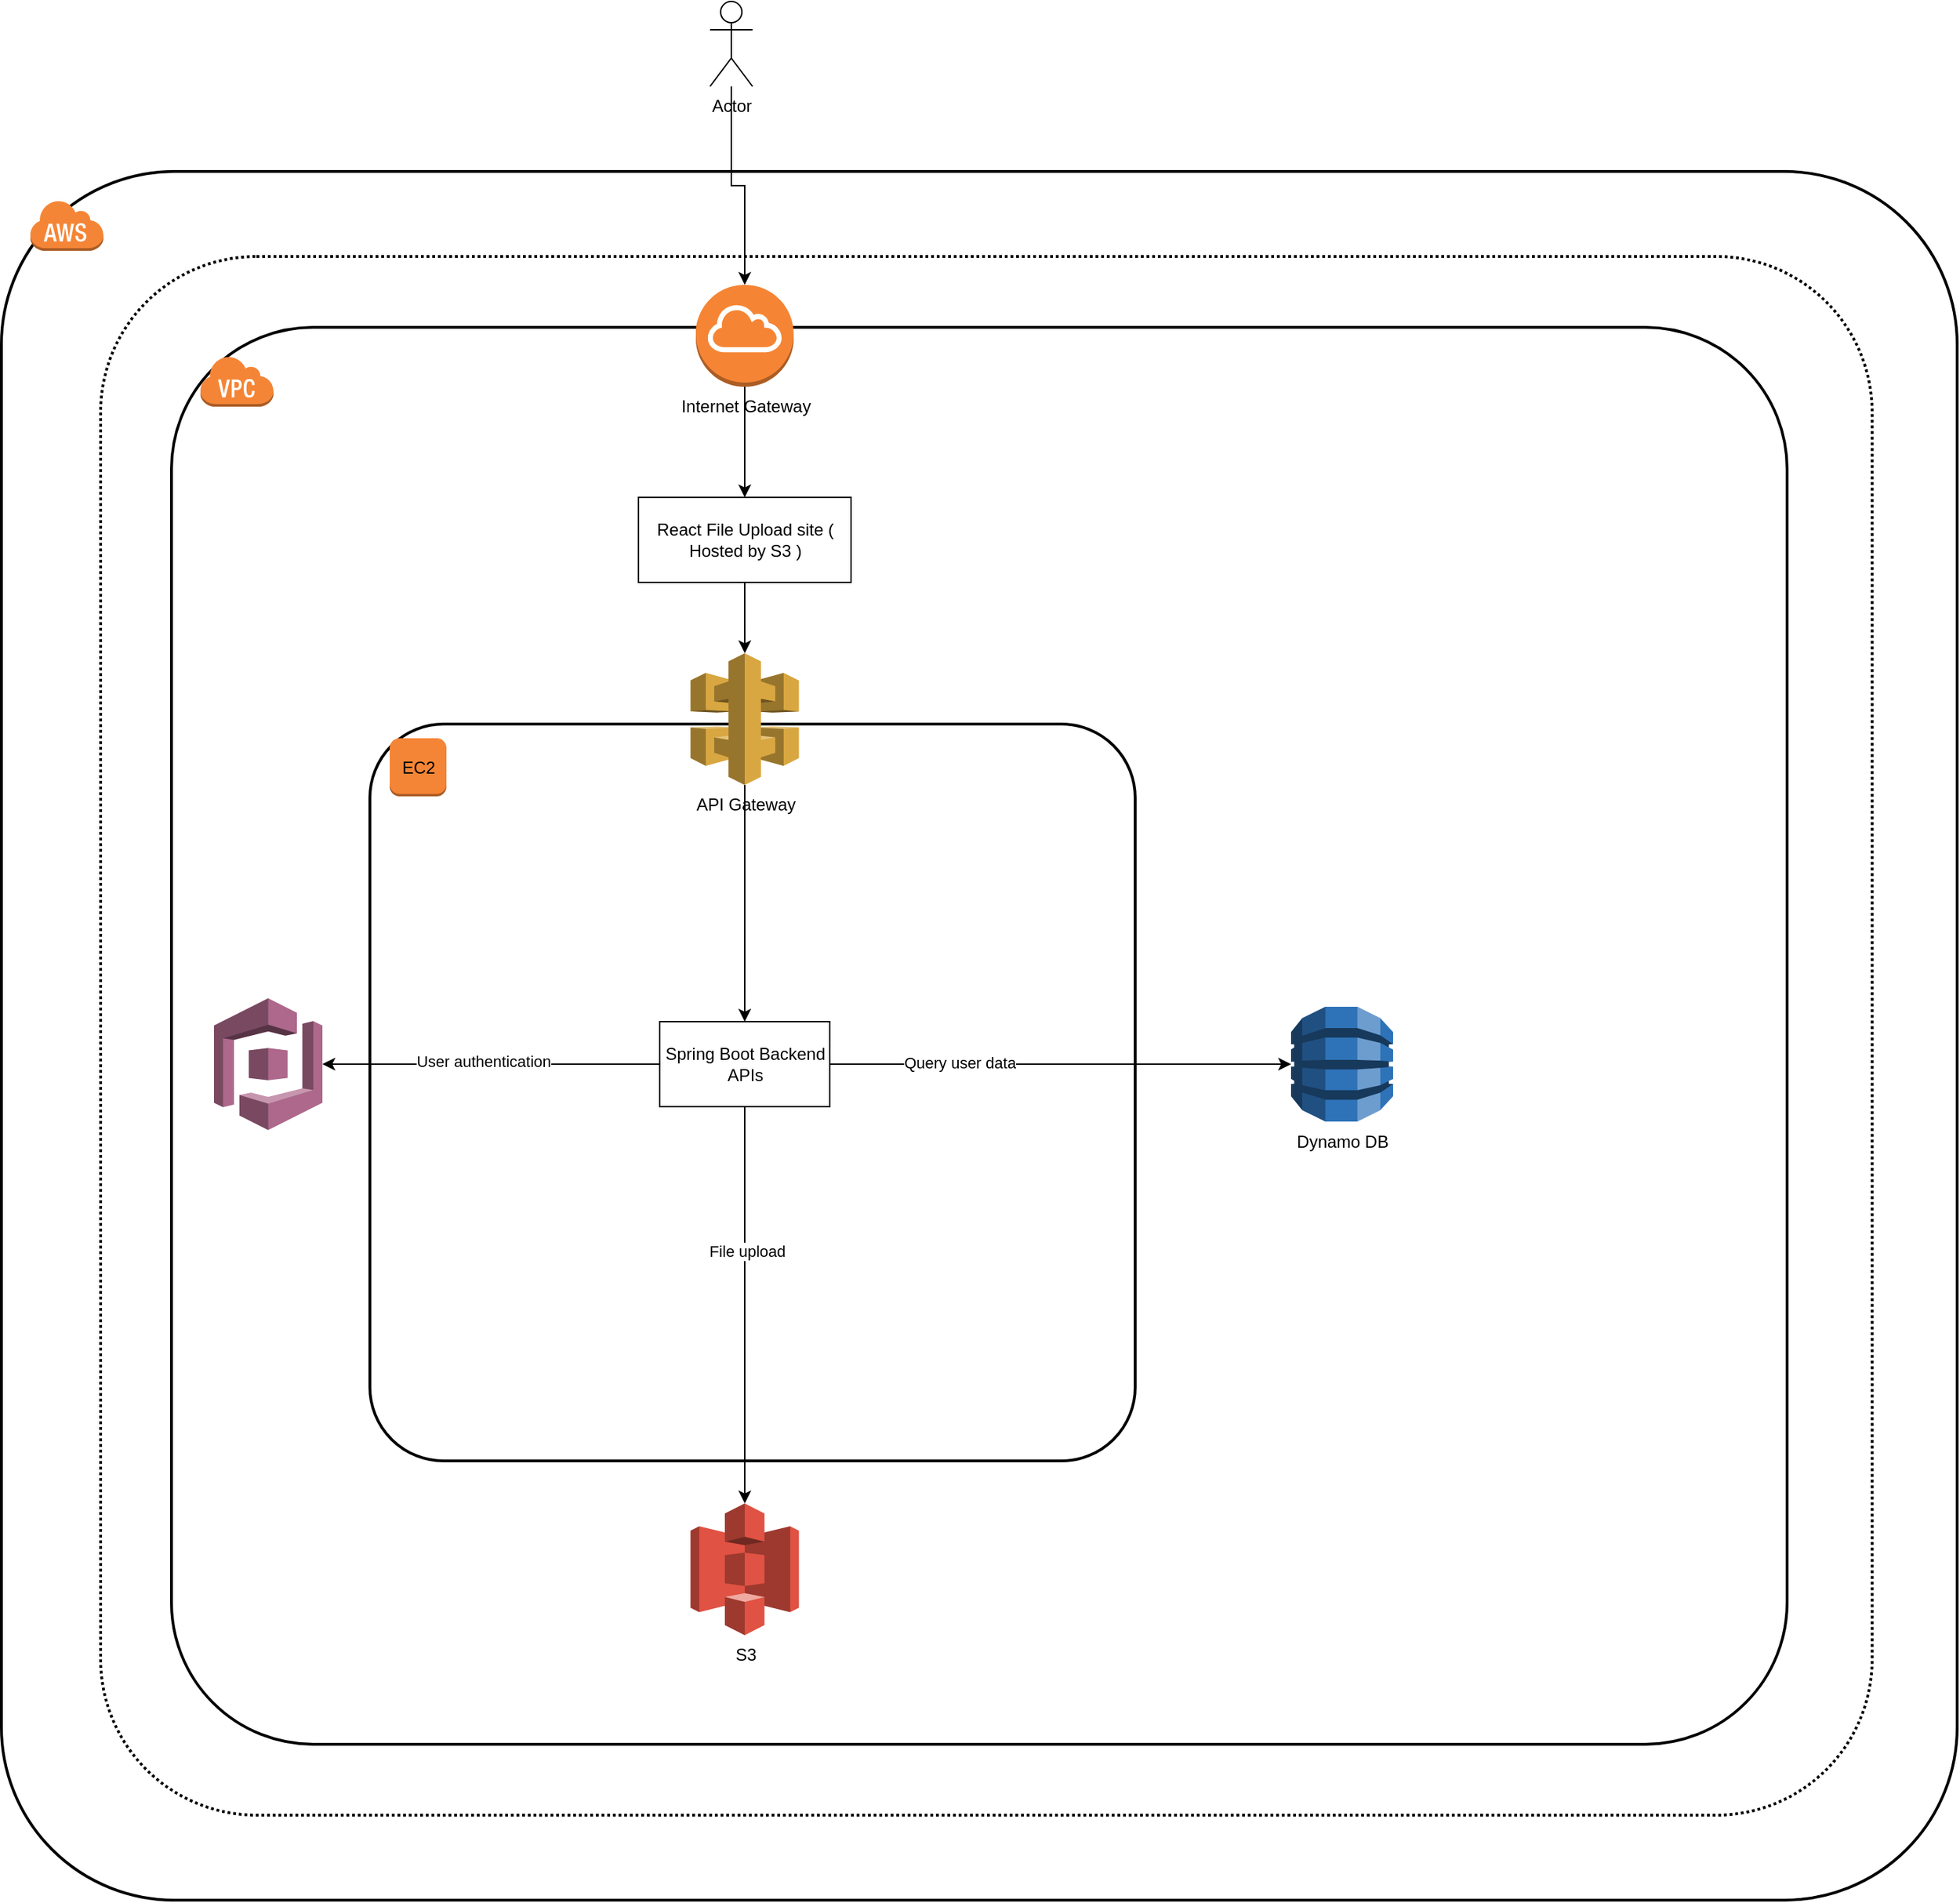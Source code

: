 <mxfile version="26.2.14">
  <diagram name="Page-1" id="WlNeoa_LyfkZodj_b_rL">
    <mxGraphModel dx="786" dy="465" grid="1" gridSize="10" guides="1" tooltips="1" connect="1" arrows="1" fold="1" page="1" pageScale="1" pageWidth="827" pageHeight="1169" math="0" shadow="0">
      <root>
        <mxCell id="0" />
        <mxCell id="1" parent="0" />
        <mxCell id="DHyPLUI4_UK5zwE4Fx0b-15" value="Infra" parent="0" />
        <mxCell id="DHyPLUI4_UK5zwE4Fx0b-16" value="" style="rounded=1;arcSize=10;dashed=0;fillColor=none;gradientColor=none;strokeWidth=2;" vertex="1" parent="DHyPLUI4_UK5zwE4Fx0b-15">
          <mxGeometry x="120" y="130" width="1380" height="1220" as="geometry" />
        </mxCell>
        <mxCell id="DHyPLUI4_UK5zwE4Fx0b-17" value="" style="dashed=0;html=1;shape=mxgraph.aws3.cloud;fillColor=#F58536;gradientColor=none;dashed=0;" vertex="1" parent="DHyPLUI4_UK5zwE4Fx0b-15">
          <mxGeometry x="140" y="150" width="52" height="36" as="geometry" />
        </mxCell>
        <mxCell id="DHyPLUI4_UK5zwE4Fx0b-19" value="" style="rounded=1;arcSize=10;dashed=1;fillColor=none;gradientColor=none;dashPattern=1 1;strokeWidth=2;" vertex="1" parent="DHyPLUI4_UK5zwE4Fx0b-15">
          <mxGeometry x="190" y="190" width="1250" height="1100" as="geometry" />
        </mxCell>
        <mxCell id="DHyPLUI4_UK5zwE4Fx0b-20" value="" style="rounded=1;arcSize=10;dashed=0;fillColor=none;gradientColor=none;strokeWidth=2;" vertex="1" parent="DHyPLUI4_UK5zwE4Fx0b-15">
          <mxGeometry x="240" y="240" width="1140" height="1000" as="geometry" />
        </mxCell>
        <mxCell id="DHyPLUI4_UK5zwE4Fx0b-21" value="" style="dashed=0;html=1;shape=mxgraph.aws3.virtual_private_cloud;fillColor=#F58536;gradientColor=none;dashed=0;" vertex="1" parent="DHyPLUI4_UK5zwE4Fx0b-15">
          <mxGeometry x="260" y="260" width="52" height="36" as="geometry" />
        </mxCell>
        <mxCell id="DHyPLUI4_UK5zwE4Fx0b-22" value="" style="rounded=1;arcSize=10;dashed=0;fillColor=none;gradientColor=none;strokeWidth=2;" vertex="1" parent="DHyPLUI4_UK5zwE4Fx0b-15">
          <mxGeometry x="380" y="520" width="540" height="520" as="geometry" />
        </mxCell>
        <mxCell id="DHyPLUI4_UK5zwE4Fx0b-23" value="EC2" style="dashed=0;html=1;shape=mxgraph.aws3.instance;fillColor=#F58536;gradientColor=none;dashed=0;" vertex="1" parent="DHyPLUI4_UK5zwE4Fx0b-15">
          <mxGeometry x="394" y="530" width="40" height="41" as="geometry" />
        </mxCell>
        <mxCell id="DHyPLUI4_UK5zwE4Fx0b-24" value="Components" parent="0" />
        <mxCell id="DHyPLUI4_UK5zwE4Fx0b-27" style="edgeStyle=orthogonalEdgeStyle;rounded=0;orthogonalLoop=1;jettySize=auto;html=1;" edge="1" parent="DHyPLUI4_UK5zwE4Fx0b-24" source="DHyPLUI4_UK5zwE4Fx0b-25" target="DHyPLUI4_UK5zwE4Fx0b-26">
          <mxGeometry relative="1" as="geometry" />
        </mxCell>
        <mxCell id="DHyPLUI4_UK5zwE4Fx0b-25" value="Actor" style="shape=umlActor;verticalLabelPosition=bottom;verticalAlign=top;html=1;outlineConnect=0;" vertex="1" parent="DHyPLUI4_UK5zwE4Fx0b-24">
          <mxGeometry x="620" y="10" width="30" height="60" as="geometry" />
        </mxCell>
        <mxCell id="DHyPLUI4_UK5zwE4Fx0b-29" style="edgeStyle=orthogonalEdgeStyle;rounded=0;orthogonalLoop=1;jettySize=auto;html=1;" edge="1" parent="DHyPLUI4_UK5zwE4Fx0b-24" source="DHyPLUI4_UK5zwE4Fx0b-26" target="DHyPLUI4_UK5zwE4Fx0b-28">
          <mxGeometry relative="1" as="geometry" />
        </mxCell>
        <mxCell id="DHyPLUI4_UK5zwE4Fx0b-26" value="Internet Gateway&lt;div&gt;&lt;br&gt;&lt;/div&gt;" style="outlineConnect=0;dashed=0;verticalLabelPosition=bottom;verticalAlign=top;align=center;html=1;shape=mxgraph.aws3.internet_gateway;fillColor=#F58534;gradientColor=none;" vertex="1" parent="DHyPLUI4_UK5zwE4Fx0b-24">
          <mxGeometry x="610" y="210" width="69" height="72" as="geometry" />
        </mxCell>
        <mxCell id="DHyPLUI4_UK5zwE4Fx0b-34" style="edgeStyle=orthogonalEdgeStyle;rounded=0;orthogonalLoop=1;jettySize=auto;html=1;" edge="1" parent="DHyPLUI4_UK5zwE4Fx0b-24" source="DHyPLUI4_UK5zwE4Fx0b-28" target="DHyPLUI4_UK5zwE4Fx0b-31">
          <mxGeometry relative="1" as="geometry" />
        </mxCell>
        <mxCell id="DHyPLUI4_UK5zwE4Fx0b-28" value="React File Upload site ( Hosted by S3 )" style="rounded=0;whiteSpace=wrap;html=1;" vertex="1" parent="DHyPLUI4_UK5zwE4Fx0b-24">
          <mxGeometry x="569.5" y="360" width="150" height="60" as="geometry" />
        </mxCell>
        <mxCell id="DHyPLUI4_UK5zwE4Fx0b-30" value="Dynamo DB&lt;div&gt;&lt;br&gt;&lt;/div&gt;" style="outlineConnect=0;dashed=0;verticalLabelPosition=bottom;verticalAlign=top;align=center;html=1;shape=mxgraph.aws3.dynamo_db;fillColor=#2E73B8;gradientColor=none;" vertex="1" parent="DHyPLUI4_UK5zwE4Fx0b-24">
          <mxGeometry x="1030" y="719.5" width="72" height="81" as="geometry" />
        </mxCell>
        <mxCell id="DHyPLUI4_UK5zwE4Fx0b-37" style="edgeStyle=orthogonalEdgeStyle;rounded=0;orthogonalLoop=1;jettySize=auto;html=1;" edge="1" parent="DHyPLUI4_UK5zwE4Fx0b-24" source="DHyPLUI4_UK5zwE4Fx0b-31" target="DHyPLUI4_UK5zwE4Fx0b-35">
          <mxGeometry relative="1" as="geometry" />
        </mxCell>
        <mxCell id="DHyPLUI4_UK5zwE4Fx0b-31" value="API Gateway&lt;div&gt;&lt;br&gt;&lt;/div&gt;" style="outlineConnect=0;dashed=0;verticalLabelPosition=bottom;verticalAlign=top;align=center;html=1;shape=mxgraph.aws3.api_gateway;fillColor=#D9A741;gradientColor=none;" vertex="1" parent="DHyPLUI4_UK5zwE4Fx0b-24">
          <mxGeometry x="606.25" y="470" width="76.5" height="93" as="geometry" />
        </mxCell>
        <mxCell id="DHyPLUI4_UK5zwE4Fx0b-40" style="edgeStyle=orthogonalEdgeStyle;rounded=0;orthogonalLoop=1;jettySize=auto;html=1;" edge="1" parent="DHyPLUI4_UK5zwE4Fx0b-24" source="DHyPLUI4_UK5zwE4Fx0b-35" target="DHyPLUI4_UK5zwE4Fx0b-39">
          <mxGeometry relative="1" as="geometry" />
        </mxCell>
        <mxCell id="DHyPLUI4_UK5zwE4Fx0b-44" value="File upload" style="edgeLabel;html=1;align=center;verticalAlign=middle;resizable=0;points=[];" vertex="1" connectable="0" parent="DHyPLUI4_UK5zwE4Fx0b-40">
          <mxGeometry x="-0.276" y="1" relative="1" as="geometry">
            <mxPoint as="offset" />
          </mxGeometry>
        </mxCell>
        <mxCell id="DHyPLUI4_UK5zwE4Fx0b-42" style="edgeStyle=orthogonalEdgeStyle;rounded=0;orthogonalLoop=1;jettySize=auto;html=1;" edge="1" parent="DHyPLUI4_UK5zwE4Fx0b-24" source="DHyPLUI4_UK5zwE4Fx0b-35" target="DHyPLUI4_UK5zwE4Fx0b-41">
          <mxGeometry relative="1" as="geometry" />
        </mxCell>
        <mxCell id="DHyPLUI4_UK5zwE4Fx0b-43" value="User authentication" style="edgeLabel;html=1;align=center;verticalAlign=middle;resizable=0;points=[];" vertex="1" connectable="0" parent="DHyPLUI4_UK5zwE4Fx0b-42">
          <mxGeometry x="0.049" y="-2" relative="1" as="geometry">
            <mxPoint as="offset" />
          </mxGeometry>
        </mxCell>
        <mxCell id="DHyPLUI4_UK5zwE4Fx0b-35" value="Spring Boot Backend APIs" style="rounded=0;whiteSpace=wrap;html=1;" vertex="1" parent="DHyPLUI4_UK5zwE4Fx0b-24">
          <mxGeometry x="584.5" y="730" width="120" height="60" as="geometry" />
        </mxCell>
        <mxCell id="DHyPLUI4_UK5zwE4Fx0b-38" style="edgeStyle=orthogonalEdgeStyle;rounded=0;orthogonalLoop=1;jettySize=auto;html=1;entryX=0;entryY=0.5;entryDx=0;entryDy=0;entryPerimeter=0;" edge="1" parent="DHyPLUI4_UK5zwE4Fx0b-24" source="DHyPLUI4_UK5zwE4Fx0b-35" target="DHyPLUI4_UK5zwE4Fx0b-30">
          <mxGeometry relative="1" as="geometry" />
        </mxCell>
        <mxCell id="DHyPLUI4_UK5zwE4Fx0b-45" value="Query user data" style="edgeLabel;html=1;align=center;verticalAlign=middle;resizable=0;points=[];" vertex="1" connectable="0" parent="DHyPLUI4_UK5zwE4Fx0b-38">
          <mxGeometry x="-0.44" y="1" relative="1" as="geometry">
            <mxPoint as="offset" />
          </mxGeometry>
        </mxCell>
        <mxCell id="DHyPLUI4_UK5zwE4Fx0b-39" value="S3" style="outlineConnect=0;dashed=0;verticalLabelPosition=bottom;verticalAlign=top;align=center;html=1;shape=mxgraph.aws3.s3;fillColor=#E05243;gradientColor=none;" vertex="1" parent="DHyPLUI4_UK5zwE4Fx0b-24">
          <mxGeometry x="606.25" y="1070" width="76.5" height="93" as="geometry" />
        </mxCell>
        <mxCell id="DHyPLUI4_UK5zwE4Fx0b-41" value="" style="outlineConnect=0;dashed=0;verticalLabelPosition=bottom;verticalAlign=top;align=center;html=1;shape=mxgraph.aws3.cognito;fillColor=#AD688B;gradientColor=none;" vertex="1" parent="DHyPLUI4_UK5zwE4Fx0b-24">
          <mxGeometry x="270" y="713.5" width="76.5" height="93" as="geometry" />
        </mxCell>
      </root>
    </mxGraphModel>
  </diagram>
</mxfile>
